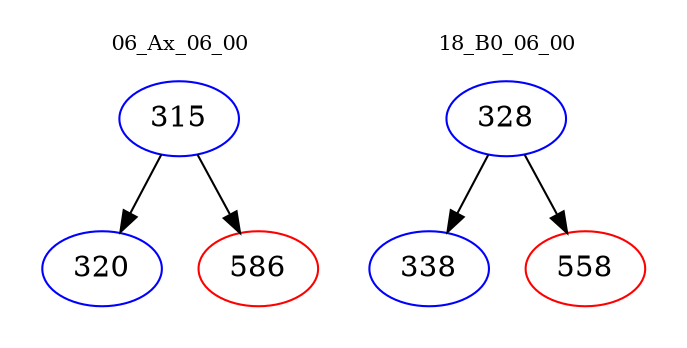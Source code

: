 digraph{
subgraph cluster_0 {
color = white
label = "06_Ax_06_00";
fontsize=10;
T0_315 [label="315", color="blue"]
T0_315 -> T0_320 [color="black"]
T0_320 [label="320", color="blue"]
T0_315 -> T0_586 [color="black"]
T0_586 [label="586", color="red"]
}
subgraph cluster_1 {
color = white
label = "18_B0_06_00";
fontsize=10;
T1_328 [label="328", color="blue"]
T1_328 -> T1_338 [color="black"]
T1_338 [label="338", color="blue"]
T1_328 -> T1_558 [color="black"]
T1_558 [label="558", color="red"]
}
}
